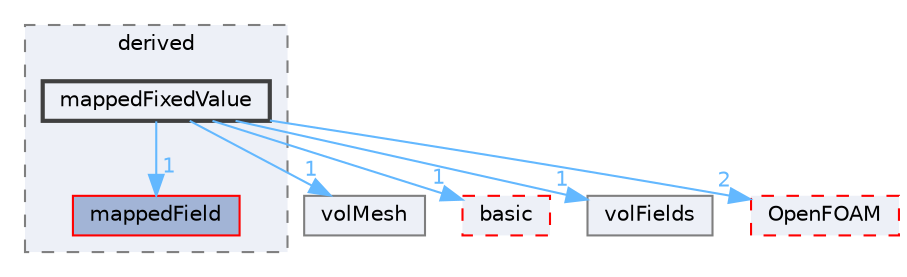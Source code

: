 digraph "src/finiteVolume/fields/fvPatchFields/derived/mappedFixedValue"
{
 // LATEX_PDF_SIZE
  bgcolor="transparent";
  edge [fontname=Helvetica,fontsize=10,labelfontname=Helvetica,labelfontsize=10];
  node [fontname=Helvetica,fontsize=10,shape=box,height=0.2,width=0.4];
  compound=true
  subgraph clusterdir_ece9aa6b5af9a7776a75b0c1993b0910 {
    graph [ bgcolor="#edf0f7", pencolor="grey50", label="derived", fontname=Helvetica,fontsize=10 style="filled,dashed", URL="dir_ece9aa6b5af9a7776a75b0c1993b0910.html",tooltip=""]
  dir_47b16d7c37e839500c86a9f85d390756 [label="mappedField", fillcolor="#a2b4d6", color="red", style="filled", URL="dir_47b16d7c37e839500c86a9f85d390756.html",tooltip=""];
  dir_ff7f03b23ae9c4ea573aec79a50e9708 [label="mappedFixedValue", fillcolor="#edf0f7", color="grey25", style="filled,bold", URL="dir_ff7f03b23ae9c4ea573aec79a50e9708.html",tooltip=""];
  }
  dir_1a4209badf8dc5d7c181708103efea60 [label="volMesh", fillcolor="#edf0f7", color="grey50", style="filled", URL="dir_1a4209badf8dc5d7c181708103efea60.html",tooltip=""];
  dir_546b14c9025d30bb5b92fa069dbdd82c [label="basic", fillcolor="#edf0f7", color="red", style="filled,dashed", URL="dir_546b14c9025d30bb5b92fa069dbdd82c.html",tooltip=""];
  dir_bd8bf7fa65467c460a50eacc456ce356 [label="volFields", fillcolor="#edf0f7", color="grey50", style="filled", URL="dir_bd8bf7fa65467c460a50eacc456ce356.html",tooltip=""];
  dir_c5473ff19b20e6ec4dfe5c310b3778a8 [label="OpenFOAM", fillcolor="#edf0f7", color="red", style="filled,dashed", URL="dir_c5473ff19b20e6ec4dfe5c310b3778a8.html",tooltip=""];
  dir_ff7f03b23ae9c4ea573aec79a50e9708->dir_1a4209badf8dc5d7c181708103efea60 [headlabel="1", labeldistance=1.5 headhref="dir_002306_004299.html" href="dir_002306_004299.html" color="steelblue1" fontcolor="steelblue1"];
  dir_ff7f03b23ae9c4ea573aec79a50e9708->dir_47b16d7c37e839500c86a9f85d390756 [headlabel="1", labeldistance=1.5 headhref="dir_002306_002302.html" href="dir_002306_002302.html" color="steelblue1" fontcolor="steelblue1"];
  dir_ff7f03b23ae9c4ea573aec79a50e9708->dir_546b14c9025d30bb5b92fa069dbdd82c [headlabel="1", labeldistance=1.5 headhref="dir_002306_000207.html" href="dir_002306_000207.html" color="steelblue1" fontcolor="steelblue1"];
  dir_ff7f03b23ae9c4ea573aec79a50e9708->dir_bd8bf7fa65467c460a50eacc456ce356 [headlabel="1", labeldistance=1.5 headhref="dir_002306_004295.html" href="dir_002306_004295.html" color="steelblue1" fontcolor="steelblue1"];
  dir_ff7f03b23ae9c4ea573aec79a50e9708->dir_c5473ff19b20e6ec4dfe5c310b3778a8 [headlabel="2", labeldistance=1.5 headhref="dir_002306_002695.html" href="dir_002306_002695.html" color="steelblue1" fontcolor="steelblue1"];
}
